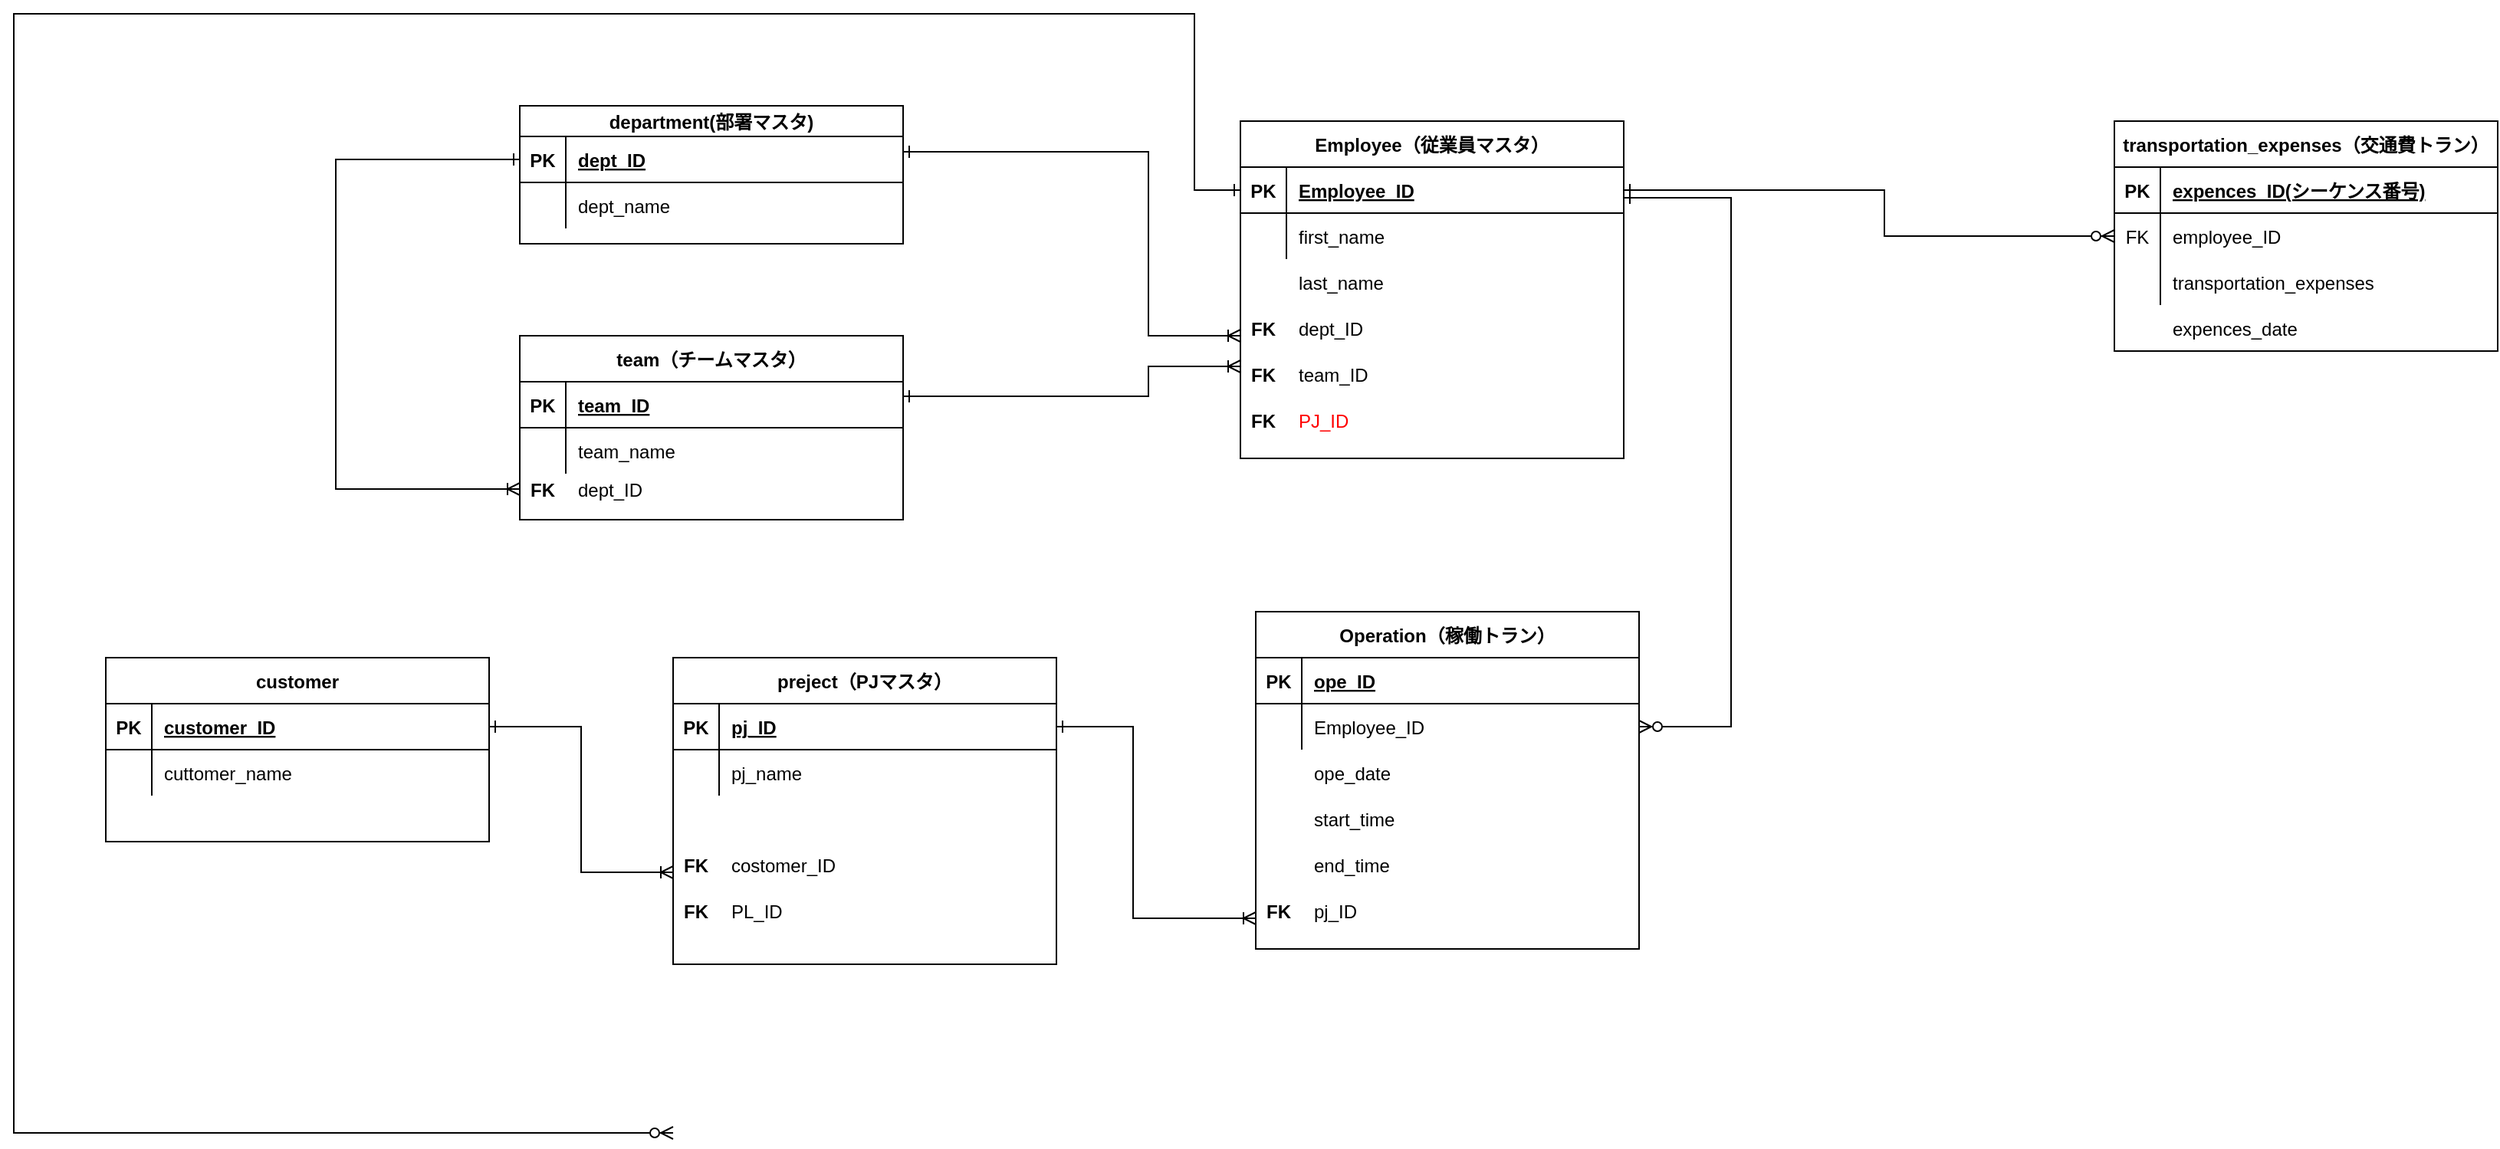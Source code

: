 <?xml version="1.0" encoding="UTF-8"?>
<mxfile version="14.5.4" type="google"><diagram id="R2lEEEUBdFMjLlhIrx00" name="Page-1"><mxGraphModel dx="1967" dy="563" grid="1" gridSize="10" guides="0" tooltips="1" connect="1" arrows="1" fold="1" page="1" pageScale="1" pageWidth="850" pageHeight="1100" math="0" shadow="0" extFonts="Permanent Marker^https://fonts.googleapis.com/css?family=Permanent+Marker"><root><mxCell id="0"/><mxCell id="1" parent="0"/><mxCell id="C-vyLk0tnHw3VtMMgP7b-2" value="transportation_expenses（交通費トラン）" style="shape=table;startSize=30;container=1;collapsible=1;childLayout=tableLayout;fixedRows=1;rowLines=0;fontStyle=1;align=center;resizeLast=1;" parent="1" vertex="1"><mxGeometry x="720" y="120" width="250" height="150" as="geometry"/></mxCell><mxCell id="C-vyLk0tnHw3VtMMgP7b-3" value="" style="shape=partialRectangle;collapsible=0;dropTarget=0;pointerEvents=0;fillColor=none;points=[[0,0.5],[1,0.5]];portConstraint=eastwest;top=0;left=0;right=0;bottom=1;" parent="C-vyLk0tnHw3VtMMgP7b-2" vertex="1"><mxGeometry y="30" width="250" height="30" as="geometry"/></mxCell><mxCell id="C-vyLk0tnHw3VtMMgP7b-4" value="PK" style="shape=partialRectangle;overflow=hidden;connectable=0;fillColor=none;top=0;left=0;bottom=0;right=0;fontStyle=1;" parent="C-vyLk0tnHw3VtMMgP7b-3" vertex="1"><mxGeometry width="30" height="30" as="geometry"/></mxCell><mxCell id="C-vyLk0tnHw3VtMMgP7b-5" value="expences_ID(シーケンス番号)" style="shape=partialRectangle;overflow=hidden;connectable=0;fillColor=none;top=0;left=0;bottom=0;right=0;align=left;spacingLeft=6;fontStyle=5;" parent="C-vyLk0tnHw3VtMMgP7b-3" vertex="1"><mxGeometry x="30" width="220" height="30" as="geometry"/></mxCell><mxCell id="C-vyLk0tnHw3VtMMgP7b-6" value="" style="shape=partialRectangle;collapsible=0;dropTarget=0;pointerEvents=0;fillColor=none;points=[[0,0.5],[1,0.5]];portConstraint=eastwest;top=0;left=0;right=0;bottom=0;" parent="C-vyLk0tnHw3VtMMgP7b-2" vertex="1"><mxGeometry y="60" width="250" height="30" as="geometry"/></mxCell><mxCell id="C-vyLk0tnHw3VtMMgP7b-7" value="FK" style="shape=partialRectangle;overflow=hidden;connectable=0;fillColor=none;top=0;left=0;bottom=0;right=0;" parent="C-vyLk0tnHw3VtMMgP7b-6" vertex="1"><mxGeometry width="30" height="30" as="geometry"/></mxCell><mxCell id="C-vyLk0tnHw3VtMMgP7b-8" value="employee_ID" style="shape=partialRectangle;overflow=hidden;connectable=0;fillColor=none;top=0;left=0;bottom=0;right=0;align=left;spacingLeft=6;" parent="C-vyLk0tnHw3VtMMgP7b-6" vertex="1"><mxGeometry x="30" width="220" height="30" as="geometry"/></mxCell><mxCell id="C-vyLk0tnHw3VtMMgP7b-9" value="" style="shape=partialRectangle;collapsible=0;dropTarget=0;pointerEvents=0;fillColor=none;points=[[0,0.5],[1,0.5]];portConstraint=eastwest;top=0;left=0;right=0;bottom=0;" parent="C-vyLk0tnHw3VtMMgP7b-2" vertex="1"><mxGeometry y="90" width="250" height="30" as="geometry"/></mxCell><mxCell id="C-vyLk0tnHw3VtMMgP7b-10" value="" style="shape=partialRectangle;overflow=hidden;connectable=0;fillColor=none;top=0;left=0;bottom=0;right=0;" parent="C-vyLk0tnHw3VtMMgP7b-9" vertex="1"><mxGeometry width="30" height="30" as="geometry"/></mxCell><mxCell id="C-vyLk0tnHw3VtMMgP7b-11" value="transportation_expenses" style="shape=partialRectangle;overflow=hidden;connectable=0;fillColor=none;top=0;left=0;bottom=0;right=0;align=left;spacingLeft=6;" parent="C-vyLk0tnHw3VtMMgP7b-9" vertex="1"><mxGeometry x="30" width="220" height="30" as="geometry"/></mxCell><mxCell id="C-vyLk0tnHw3VtMMgP7b-23" value="Employee（従業員マスタ）" style="shape=table;startSize=30;container=1;collapsible=1;childLayout=tableLayout;fixedRows=1;rowLines=0;fontStyle=1;align=center;resizeLast=1;" parent="1" vertex="1"><mxGeometry x="150" y="120" width="250" height="220" as="geometry"/></mxCell><mxCell id="C-vyLk0tnHw3VtMMgP7b-24" value="" style="shape=partialRectangle;collapsible=0;dropTarget=0;pointerEvents=0;fillColor=none;points=[[0,0.5],[1,0.5]];portConstraint=eastwest;top=0;left=0;right=0;bottom=1;" parent="C-vyLk0tnHw3VtMMgP7b-23" vertex="1"><mxGeometry y="30" width="250" height="30" as="geometry"/></mxCell><mxCell id="C-vyLk0tnHw3VtMMgP7b-25" value="PK" style="shape=partialRectangle;overflow=hidden;connectable=0;fillColor=none;top=0;left=0;bottom=0;right=0;fontStyle=1;" parent="C-vyLk0tnHw3VtMMgP7b-24" vertex="1"><mxGeometry width="30" height="30" as="geometry"/></mxCell><mxCell id="C-vyLk0tnHw3VtMMgP7b-26" value="Employee_ID" style="shape=partialRectangle;overflow=hidden;connectable=0;fillColor=none;top=0;left=0;bottom=0;right=0;align=left;spacingLeft=6;fontStyle=5;" parent="C-vyLk0tnHw3VtMMgP7b-24" vertex="1"><mxGeometry x="30" width="220" height="30" as="geometry"/></mxCell><mxCell id="C-vyLk0tnHw3VtMMgP7b-27" value="" style="shape=partialRectangle;collapsible=0;dropTarget=0;pointerEvents=0;fillColor=none;points=[[0,0.5],[1,0.5]];portConstraint=eastwest;top=0;left=0;right=0;bottom=0;" parent="C-vyLk0tnHw3VtMMgP7b-23" vertex="1"><mxGeometry y="60" width="250" height="30" as="geometry"/></mxCell><mxCell id="C-vyLk0tnHw3VtMMgP7b-28" value="" style="shape=partialRectangle;overflow=hidden;connectable=0;fillColor=none;top=0;left=0;bottom=0;right=0;" parent="C-vyLk0tnHw3VtMMgP7b-27" vertex="1"><mxGeometry width="30" height="30" as="geometry"/></mxCell><mxCell id="C-vyLk0tnHw3VtMMgP7b-29" value="first_name" style="shape=partialRectangle;overflow=hidden;connectable=0;fillColor=none;top=0;left=0;bottom=0;right=0;align=left;spacingLeft=6;" parent="C-vyLk0tnHw3VtMMgP7b-27" vertex="1"><mxGeometry x="30" width="220" height="30" as="geometry"/></mxCell><mxCell id="QopK-uQDidUm8Lab0_3S-1" value="last_name" style="shape=partialRectangle;overflow=hidden;connectable=0;fillColor=none;top=0;left=0;bottom=0;right=0;align=left;spacingLeft=6;" vertex="1" parent="1"><mxGeometry x="180" y="210" width="220" height="30" as="geometry"/></mxCell><mxCell id="QopK-uQDidUm8Lab0_3S-2" value="dept_ID" style="shape=partialRectangle;overflow=hidden;connectable=0;fillColor=none;top=0;left=0;bottom=0;right=0;align=left;spacingLeft=6;" vertex="1" parent="1"><mxGeometry x="180" y="240" width="220" height="30" as="geometry"/></mxCell><mxCell id="QopK-uQDidUm8Lab0_3S-3" value="team_ID" style="shape=partialRectangle;overflow=hidden;connectable=0;fillColor=none;top=0;left=0;bottom=0;right=0;align=left;spacingLeft=6;" vertex="1" parent="1"><mxGeometry x="180" y="270" width="220" height="30" as="geometry"/></mxCell><mxCell id="QopK-uQDidUm8Lab0_3S-5" value="department(部署マスタ)" style="shape=table;startSize=20;container=1;collapsible=1;childLayout=tableLayout;fixedRows=1;rowLines=0;fontStyle=1;align=center;resizeLast=1;" vertex="1" parent="1"><mxGeometry x="-320" y="110" width="250" height="90" as="geometry"/></mxCell><mxCell id="QopK-uQDidUm8Lab0_3S-6" value="" style="shape=partialRectangle;collapsible=0;dropTarget=0;pointerEvents=0;fillColor=none;points=[[0,0.5],[1,0.5]];portConstraint=eastwest;top=0;left=0;right=0;bottom=1;" vertex="1" parent="QopK-uQDidUm8Lab0_3S-5"><mxGeometry y="20" width="250" height="30" as="geometry"/></mxCell><mxCell id="QopK-uQDidUm8Lab0_3S-7" value="PK" style="shape=partialRectangle;overflow=hidden;connectable=0;fillColor=none;top=0;left=0;bottom=0;right=0;fontStyle=1;" vertex="1" parent="QopK-uQDidUm8Lab0_3S-6"><mxGeometry width="30" height="30" as="geometry"/></mxCell><mxCell id="QopK-uQDidUm8Lab0_3S-8" value="dept_ID" style="shape=partialRectangle;overflow=hidden;connectable=0;fillColor=none;top=0;left=0;bottom=0;right=0;align=left;spacingLeft=6;fontStyle=5;" vertex="1" parent="QopK-uQDidUm8Lab0_3S-6"><mxGeometry x="30" width="220" height="30" as="geometry"/></mxCell><mxCell id="QopK-uQDidUm8Lab0_3S-9" value="" style="shape=partialRectangle;collapsible=0;dropTarget=0;pointerEvents=0;fillColor=none;points=[[0,0.5],[1,0.5]];portConstraint=eastwest;top=0;left=0;right=0;bottom=0;" vertex="1" parent="QopK-uQDidUm8Lab0_3S-5"><mxGeometry y="50" width="250" height="30" as="geometry"/></mxCell><mxCell id="QopK-uQDidUm8Lab0_3S-10" value="" style="shape=partialRectangle;overflow=hidden;connectable=0;fillColor=none;top=0;left=0;bottom=0;right=0;" vertex="1" parent="QopK-uQDidUm8Lab0_3S-9"><mxGeometry width="30" height="30" as="geometry"/></mxCell><mxCell id="QopK-uQDidUm8Lab0_3S-11" value="dept_name" style="shape=partialRectangle;overflow=hidden;connectable=0;fillColor=none;top=0;left=0;bottom=0;right=0;align=left;spacingLeft=6;" vertex="1" parent="QopK-uQDidUm8Lab0_3S-9"><mxGeometry x="30" width="220" height="30" as="geometry"/></mxCell><mxCell id="QopK-uQDidUm8Lab0_3S-29" value="FK" style="shape=partialRectangle;overflow=hidden;connectable=0;fillColor=none;top=0;left=0;bottom=0;right=0;fontStyle=1;" vertex="1" parent="1"><mxGeometry x="150" y="240" width="30" height="30" as="geometry"/></mxCell><mxCell id="QopK-uQDidUm8Lab0_3S-30" value="FK" style="shape=partialRectangle;overflow=hidden;connectable=0;fillColor=none;top=0;left=0;bottom=0;right=0;fontStyle=1;" vertex="1" parent="1"><mxGeometry x="150" y="270" width="30" height="30" as="geometry"/></mxCell><mxCell id="QopK-uQDidUm8Lab0_3S-31" value="preject（PJマスタ）" style="shape=table;startSize=30;container=1;collapsible=1;childLayout=tableLayout;fixedRows=1;rowLines=0;fontStyle=1;align=center;resizeLast=1;" vertex="1" parent="1"><mxGeometry x="-220" y="470" width="250" height="200" as="geometry"/></mxCell><mxCell id="QopK-uQDidUm8Lab0_3S-32" value="" style="shape=partialRectangle;collapsible=0;dropTarget=0;pointerEvents=0;fillColor=none;points=[[0,0.5],[1,0.5]];portConstraint=eastwest;top=0;left=0;right=0;bottom=1;" vertex="1" parent="QopK-uQDidUm8Lab0_3S-31"><mxGeometry y="30" width="250" height="30" as="geometry"/></mxCell><mxCell id="QopK-uQDidUm8Lab0_3S-33" value="PK" style="shape=partialRectangle;overflow=hidden;connectable=0;fillColor=none;top=0;left=0;bottom=0;right=0;fontStyle=1;" vertex="1" parent="QopK-uQDidUm8Lab0_3S-32"><mxGeometry width="30" height="30" as="geometry"/></mxCell><mxCell id="QopK-uQDidUm8Lab0_3S-34" value="pj_ID" style="shape=partialRectangle;overflow=hidden;connectable=0;fillColor=none;top=0;left=0;bottom=0;right=0;align=left;spacingLeft=6;fontStyle=5;" vertex="1" parent="QopK-uQDidUm8Lab0_3S-32"><mxGeometry x="30" width="220" height="30" as="geometry"/></mxCell><mxCell id="QopK-uQDidUm8Lab0_3S-35" value="" style="shape=partialRectangle;collapsible=0;dropTarget=0;pointerEvents=0;fillColor=none;points=[[0,0.5],[1,0.5]];portConstraint=eastwest;top=0;left=0;right=0;bottom=0;" vertex="1" parent="QopK-uQDidUm8Lab0_3S-31"><mxGeometry y="60" width="250" height="30" as="geometry"/></mxCell><mxCell id="QopK-uQDidUm8Lab0_3S-36" value="" style="shape=partialRectangle;overflow=hidden;connectable=0;fillColor=none;top=0;left=0;bottom=0;right=0;" vertex="1" parent="QopK-uQDidUm8Lab0_3S-35"><mxGeometry width="30" height="30" as="geometry"/></mxCell><mxCell id="QopK-uQDidUm8Lab0_3S-37" value="pj_name" style="shape=partialRectangle;overflow=hidden;connectable=0;fillColor=none;top=0;left=0;bottom=0;right=0;align=left;spacingLeft=6;" vertex="1" parent="QopK-uQDidUm8Lab0_3S-35"><mxGeometry x="30" width="220" height="30" as="geometry"/></mxCell><mxCell id="QopK-uQDidUm8Lab0_3S-38" value="costomer_ID" style="shape=partialRectangle;overflow=hidden;connectable=0;fillColor=none;top=0;left=0;bottom=0;right=0;align=left;spacingLeft=6;" vertex="1" parent="1"><mxGeometry x="-190" y="590" width="220" height="30" as="geometry"/></mxCell><mxCell id="QopK-uQDidUm8Lab0_3S-40" value="customer" style="shape=table;startSize=30;container=1;collapsible=1;childLayout=tableLayout;fixedRows=1;rowLines=0;fontStyle=1;align=center;resizeLast=1;" vertex="1" parent="1"><mxGeometry x="-590" y="470" width="250" height="120" as="geometry"/></mxCell><mxCell id="QopK-uQDidUm8Lab0_3S-41" value="" style="shape=partialRectangle;collapsible=0;dropTarget=0;pointerEvents=0;fillColor=none;points=[[0,0.5],[1,0.5]];portConstraint=eastwest;top=0;left=0;right=0;bottom=1;" vertex="1" parent="QopK-uQDidUm8Lab0_3S-40"><mxGeometry y="30" width="250" height="30" as="geometry"/></mxCell><mxCell id="QopK-uQDidUm8Lab0_3S-42" value="PK" style="shape=partialRectangle;overflow=hidden;connectable=0;fillColor=none;top=0;left=0;bottom=0;right=0;fontStyle=1;" vertex="1" parent="QopK-uQDidUm8Lab0_3S-41"><mxGeometry width="30" height="30" as="geometry"/></mxCell><mxCell id="QopK-uQDidUm8Lab0_3S-43" value="customer_ID" style="shape=partialRectangle;overflow=hidden;connectable=0;fillColor=none;top=0;left=0;bottom=0;right=0;align=left;spacingLeft=6;fontStyle=5;" vertex="1" parent="QopK-uQDidUm8Lab0_3S-41"><mxGeometry x="30" width="220" height="30" as="geometry"/></mxCell><mxCell id="QopK-uQDidUm8Lab0_3S-44" value="" style="shape=partialRectangle;collapsible=0;dropTarget=0;pointerEvents=0;fillColor=none;points=[[0,0.5],[1,0.5]];portConstraint=eastwest;top=0;left=0;right=0;bottom=0;" vertex="1" parent="QopK-uQDidUm8Lab0_3S-40"><mxGeometry y="60" width="250" height="30" as="geometry"/></mxCell><mxCell id="QopK-uQDidUm8Lab0_3S-45" value="" style="shape=partialRectangle;overflow=hidden;connectable=0;fillColor=none;top=0;left=0;bottom=0;right=0;" vertex="1" parent="QopK-uQDidUm8Lab0_3S-44"><mxGeometry width="30" height="30" as="geometry"/></mxCell><mxCell id="QopK-uQDidUm8Lab0_3S-46" value="cuttomer_name" style="shape=partialRectangle;overflow=hidden;connectable=0;fillColor=none;top=0;left=0;bottom=0;right=0;align=left;spacingLeft=6;" vertex="1" parent="QopK-uQDidUm8Lab0_3S-44"><mxGeometry x="30" width="220" height="30" as="geometry"/></mxCell><mxCell id="QopK-uQDidUm8Lab0_3S-60" value="PJ_ID" style="shape=partialRectangle;overflow=hidden;connectable=0;fillColor=none;top=0;left=0;bottom=0;right=0;align=left;spacingLeft=6;fontColor=#FF0000;" vertex="1" parent="1"><mxGeometry x="180" y="300" width="220" height="30" as="geometry"/></mxCell><mxCell id="QopK-uQDidUm8Lab0_3S-61" value="FK" style="shape=partialRectangle;overflow=hidden;connectable=0;fillColor=none;top=0;left=0;bottom=0;right=0;fontStyle=1;" vertex="1" parent="1"><mxGeometry x="150" y="300" width="30" height="30" as="geometry"/></mxCell><mxCell id="QopK-uQDidUm8Lab0_3S-62" value="" style="edgeStyle=orthogonalEdgeStyle;endArrow=ERoneToMany;startArrow=ERone;endFill=0;startFill=0;rounded=0;jumpStyle=arc;" edge="1" parent="1"><mxGeometry width="100" height="100" relative="1" as="geometry"><mxPoint x="-70" y="140" as="sourcePoint"/><mxPoint x="150" y="260" as="targetPoint"/><Array as="points"><mxPoint x="-70" y="140"/><mxPoint x="90" y="140"/><mxPoint x="90" y="260"/></Array></mxGeometry></mxCell><mxCell id="QopK-uQDidUm8Lab0_3S-65" value="" style="group" vertex="1" connectable="0" parent="1"><mxGeometry x="-320" y="260" width="250" height="120" as="geometry"/></mxCell><mxCell id="QopK-uQDidUm8Lab0_3S-15" value="team（チームマスタ）" style="shape=table;startSize=30;container=1;collapsible=1;childLayout=tableLayout;fixedRows=1;rowLines=0;fontStyle=1;align=center;resizeLast=1;" vertex="1" parent="QopK-uQDidUm8Lab0_3S-65"><mxGeometry width="250" height="120" as="geometry"/></mxCell><mxCell id="QopK-uQDidUm8Lab0_3S-16" value="" style="shape=partialRectangle;collapsible=0;dropTarget=0;pointerEvents=0;fillColor=none;points=[[0,0.5],[1,0.5]];portConstraint=eastwest;top=0;left=0;right=0;bottom=1;" vertex="1" parent="QopK-uQDidUm8Lab0_3S-15"><mxGeometry y="30" width="250" height="30" as="geometry"/></mxCell><mxCell id="QopK-uQDidUm8Lab0_3S-17" value="PK" style="shape=partialRectangle;overflow=hidden;connectable=0;fillColor=none;top=0;left=0;bottom=0;right=0;fontStyle=1;" vertex="1" parent="QopK-uQDidUm8Lab0_3S-16"><mxGeometry width="30" height="30" as="geometry"/></mxCell><mxCell id="QopK-uQDidUm8Lab0_3S-18" value="team_ID" style="shape=partialRectangle;overflow=hidden;connectable=0;fillColor=none;top=0;left=0;bottom=0;right=0;align=left;spacingLeft=6;fontStyle=5;" vertex="1" parent="QopK-uQDidUm8Lab0_3S-16"><mxGeometry x="30" width="220" height="30" as="geometry"/></mxCell><mxCell id="QopK-uQDidUm8Lab0_3S-19" value="" style="shape=partialRectangle;collapsible=0;dropTarget=0;pointerEvents=0;fillColor=none;points=[[0,0.5],[1,0.5]];portConstraint=eastwest;top=0;left=0;right=0;bottom=0;" vertex="1" parent="QopK-uQDidUm8Lab0_3S-15"><mxGeometry y="60" width="250" height="30" as="geometry"/></mxCell><mxCell id="QopK-uQDidUm8Lab0_3S-20" value="" style="shape=partialRectangle;overflow=hidden;connectable=0;fillColor=none;top=0;left=0;bottom=0;right=0;" vertex="1" parent="QopK-uQDidUm8Lab0_3S-19"><mxGeometry width="30" height="30" as="geometry"/></mxCell><mxCell id="QopK-uQDidUm8Lab0_3S-21" value="team_name" style="shape=partialRectangle;overflow=hidden;connectable=0;fillColor=none;top=0;left=0;bottom=0;right=0;align=left;spacingLeft=6;" vertex="1" parent="QopK-uQDidUm8Lab0_3S-19"><mxGeometry x="30" width="220" height="30" as="geometry"/></mxCell><mxCell id="QopK-uQDidUm8Lab0_3S-25" value="dept_ID" style="shape=partialRectangle;overflow=hidden;connectable=0;fillColor=none;top=0;left=0;bottom=0;right=0;align=left;spacingLeft=6;" vertex="1" parent="QopK-uQDidUm8Lab0_3S-65"><mxGeometry x="30" y="85" width="220" height="30" as="geometry"/></mxCell><mxCell id="QopK-uQDidUm8Lab0_3S-64" value="FK" style="shape=partialRectangle;overflow=hidden;connectable=0;fillColor=none;top=0;left=0;bottom=0;right=0;fontStyle=1;" vertex="1" parent="QopK-uQDidUm8Lab0_3S-65"><mxGeometry y="85" width="30" height="30" as="geometry"/></mxCell><mxCell id="QopK-uQDidUm8Lab0_3S-66" value="" style="edgeStyle=orthogonalEdgeStyle;endArrow=ERoneToMany;startArrow=ERone;endFill=0;startFill=0;exitX=0;exitY=0.5;exitDx=0;exitDy=0;rounded=0;jumpStyle=arc;" edge="1" parent="1" source="QopK-uQDidUm8Lab0_3S-6"><mxGeometry width="100" height="100" relative="1" as="geometry"><mxPoint x="-500" y="172.49" as="sourcePoint"/><mxPoint x="-320" y="360" as="targetPoint"/><Array as="points"><mxPoint x="-440" y="145"/><mxPoint x="-440" y="360"/></Array></mxGeometry></mxCell><mxCell id="QopK-uQDidUm8Lab0_3S-67" value="" style="edgeStyle=orthogonalEdgeStyle;endArrow=ERoneToMany;startArrow=ERone;endFill=0;startFill=0;exitX=1;exitY=0.315;exitDx=0;exitDy=0;rounded=0;jumpStyle=arc;exitPerimeter=0;" edge="1" parent="1" source="QopK-uQDidUm8Lab0_3S-16"><mxGeometry width="100" height="100" relative="1" as="geometry"><mxPoint x="50" y="320" as="sourcePoint"/><mxPoint x="150" y="280" as="targetPoint"/><Array as="points"><mxPoint x="90" y="299"/><mxPoint x="90" y="280"/></Array></mxGeometry></mxCell><mxCell id="QopK-uQDidUm8Lab0_3S-68" value="" style="edgeStyle=orthogonalEdgeStyle;endArrow=ERoneToMany;startArrow=ERone;endFill=0;startFill=0;exitX=1;exitY=0.5;exitDx=0;exitDy=0;rounded=0;jumpStyle=arc;" edge="1" parent="1" source="QopK-uQDidUm8Lab0_3S-41"><mxGeometry width="100" height="100" relative="1" as="geometry"><mxPoint x="-150" y="330" as="sourcePoint"/><mxPoint x="-220" y="610" as="targetPoint"/><Array as="points"><mxPoint x="-280" y="515"/><mxPoint x="-280" y="610"/></Array></mxGeometry></mxCell><mxCell id="QopK-uQDidUm8Lab0_3S-70" value="" style="edgeStyle=orthogonalEdgeStyle;endArrow=ERoneToMany;startArrow=ERone;endFill=0;startFill=0;exitX=1;exitY=0.5;exitDx=0;exitDy=0;rounded=0;jumpStyle=arc;" edge="1" parent="1" source="QopK-uQDidUm8Lab0_3S-32"><mxGeometry width="100" height="100" relative="1" as="geometry"><mxPoint x="20" y="650" as="sourcePoint"/><mxPoint x="160" y="640" as="targetPoint"/><Array as="points"><mxPoint x="80" y="515"/><mxPoint x="80" y="640"/></Array></mxGeometry></mxCell><mxCell id="QopK-uQDidUm8Lab0_3S-79" value="" style="group" vertex="1" connectable="0" parent="1"><mxGeometry x="160" y="440" width="250" height="220" as="geometry"/></mxCell><mxCell id="QopK-uQDidUm8Lab0_3S-80" value="Operation（稼働トラン）" style="shape=table;startSize=30;container=1;collapsible=1;childLayout=tableLayout;fixedRows=1;rowLines=0;fontStyle=1;align=center;resizeLast=1;" vertex="1" parent="QopK-uQDidUm8Lab0_3S-79"><mxGeometry width="250" height="220" as="geometry"/></mxCell><mxCell id="QopK-uQDidUm8Lab0_3S-81" value="" style="shape=partialRectangle;collapsible=0;dropTarget=0;pointerEvents=0;fillColor=none;points=[[0,0.5],[1,0.5]];portConstraint=eastwest;top=0;left=0;right=0;bottom=1;" vertex="1" parent="QopK-uQDidUm8Lab0_3S-80"><mxGeometry y="30" width="250" height="30" as="geometry"/></mxCell><mxCell id="QopK-uQDidUm8Lab0_3S-82" value="PK" style="shape=partialRectangle;overflow=hidden;connectable=0;fillColor=none;top=0;left=0;bottom=0;right=0;fontStyle=1;" vertex="1" parent="QopK-uQDidUm8Lab0_3S-81"><mxGeometry width="30" height="30" as="geometry"/></mxCell><mxCell id="QopK-uQDidUm8Lab0_3S-83" value="ope_ID" style="shape=partialRectangle;overflow=hidden;connectable=0;fillColor=none;top=0;left=0;bottom=0;right=0;align=left;spacingLeft=6;fontStyle=5;" vertex="1" parent="QopK-uQDidUm8Lab0_3S-81"><mxGeometry x="30" width="220" height="30" as="geometry"/></mxCell><mxCell id="QopK-uQDidUm8Lab0_3S-84" value="" style="shape=partialRectangle;collapsible=0;dropTarget=0;pointerEvents=0;fillColor=none;points=[[0,0.5],[1,0.5]];portConstraint=eastwest;top=0;left=0;right=0;bottom=0;" vertex="1" parent="QopK-uQDidUm8Lab0_3S-80"><mxGeometry y="60" width="250" height="30" as="geometry"/></mxCell><mxCell id="QopK-uQDidUm8Lab0_3S-85" value="" style="shape=partialRectangle;overflow=hidden;connectable=0;fillColor=none;top=0;left=0;bottom=0;right=0;" vertex="1" parent="QopK-uQDidUm8Lab0_3S-84"><mxGeometry width="30" height="30" as="geometry"/></mxCell><mxCell id="QopK-uQDidUm8Lab0_3S-86" value="Employee_ID" style="shape=partialRectangle;overflow=hidden;connectable=0;fillColor=none;top=0;left=0;bottom=0;right=0;align=left;spacingLeft=6;" vertex="1" parent="QopK-uQDidUm8Lab0_3S-84"><mxGeometry x="30" width="220" height="30" as="geometry"/></mxCell><mxCell id="QopK-uQDidUm8Lab0_3S-88" value="pj_ID" style="shape=partialRectangle;overflow=hidden;connectable=0;fillColor=none;top=0;left=0;bottom=0;right=0;align=left;spacingLeft=6;" vertex="1" parent="QopK-uQDidUm8Lab0_3S-79"><mxGeometry x="30" y="180" width="220" height="30" as="geometry"/></mxCell><mxCell id="QopK-uQDidUm8Lab0_3S-89" value="FK" style="shape=partialRectangle;overflow=hidden;connectable=0;fillColor=none;top=0;left=0;bottom=0;right=0;fontStyle=1;" vertex="1" parent="QopK-uQDidUm8Lab0_3S-79"><mxGeometry y="180" width="30" height="30" as="geometry"/></mxCell><mxCell id="QopK-uQDidUm8Lab0_3S-87" value="start_time" style="shape=partialRectangle;overflow=hidden;connectable=0;fillColor=none;top=0;left=0;bottom=0;right=0;align=left;spacingLeft=6;" vertex="1" parent="QopK-uQDidUm8Lab0_3S-79"><mxGeometry x="30" y="120" width="220" height="30" as="geometry"/></mxCell><mxCell id="QopK-uQDidUm8Lab0_3S-90" value="end_time" style="shape=partialRectangle;overflow=hidden;connectable=0;fillColor=none;top=0;left=0;bottom=0;right=0;align=left;spacingLeft=6;" vertex="1" parent="QopK-uQDidUm8Lab0_3S-79"><mxGeometry x="30" y="150" width="220" height="30" as="geometry"/></mxCell><mxCell id="QopK-uQDidUm8Lab0_3S-116" value="ope_date" style="shape=partialRectangle;overflow=hidden;connectable=0;fillColor=none;top=0;left=0;bottom=0;right=0;align=left;spacingLeft=6;" vertex="1" parent="QopK-uQDidUm8Lab0_3S-79"><mxGeometry x="30" y="90" width="220" height="30" as="geometry"/></mxCell><mxCell id="QopK-uQDidUm8Lab0_3S-100" value="PL_ID" style="shape=partialRectangle;overflow=hidden;connectable=0;fillColor=none;top=0;left=0;bottom=0;right=0;align=left;spacingLeft=6;" vertex="1" parent="1"><mxGeometry x="-190" y="620" width="220" height="30" as="geometry"/></mxCell><mxCell id="QopK-uQDidUm8Lab0_3S-101" value="" style="edgeStyle=orthogonalEdgeStyle;endArrow=ERzeroToMany;startArrow=ERone;endFill=1;startFill=0;rounded=0;jumpStyle=arc;exitX=0;exitY=0.5;exitDx=0;exitDy=0;" edge="1" parent="1" source="C-vyLk0tnHw3VtMMgP7b-24"><mxGeometry width="100" height="100" relative="1" as="geometry"><mxPoint x="-590" y="300" as="sourcePoint"/><mxPoint x="-220" y="780" as="targetPoint"/><Array as="points"><mxPoint x="120" y="165"/><mxPoint x="120" y="50"/><mxPoint x="-650" y="50"/><mxPoint x="-650" y="780"/></Array></mxGeometry></mxCell><mxCell id="QopK-uQDidUm8Lab0_3S-103" value="FK" style="shape=partialRectangle;overflow=hidden;connectable=0;fillColor=none;top=0;left=0;bottom=0;right=0;fontStyle=1;" vertex="1" parent="1"><mxGeometry x="-220" y="590" width="30" height="30" as="geometry"/></mxCell><mxCell id="QopK-uQDidUm8Lab0_3S-104" value="FK" style="shape=partialRectangle;overflow=hidden;connectable=0;fillColor=none;top=0;left=0;bottom=0;right=0;fontStyle=1;" vertex="1" parent="1"><mxGeometry x="-230" y="600" width="50" height="70" as="geometry"/></mxCell><mxCell id="QopK-uQDidUm8Lab0_3S-109" value="" style="edgeStyle=orthogonalEdgeStyle;endArrow=ERzeroToMany;startArrow=ERone;endFill=1;startFill=0;rounded=0;jumpStyle=arc;entryX=1;entryY=0.5;entryDx=0;entryDy=0;" edge="1" parent="1" source="C-vyLk0tnHw3VtMMgP7b-24" target="QopK-uQDidUm8Lab0_3S-84"><mxGeometry width="100" height="100" relative="1" as="geometry"><mxPoint x="400" y="170" as="sourcePoint"/><mxPoint x="620" y="290" as="targetPoint"/><Array as="points"><mxPoint x="470" y="170"/><mxPoint x="470" y="515"/></Array></mxGeometry></mxCell><mxCell id="QopK-uQDidUm8Lab0_3S-112" value="expences_date" style="shape=partialRectangle;overflow=hidden;connectable=0;fillColor=none;top=0;left=0;bottom=0;right=0;align=left;spacingLeft=6;" vertex="1" parent="1"><mxGeometry x="750" y="240" width="220" height="30" as="geometry"/></mxCell><mxCell id="QopK-uQDidUm8Lab0_3S-113" value="" style="edgeStyle=orthogonalEdgeStyle;endArrow=ERzeroToMany;startArrow=ERone;endFill=1;startFill=0;rounded=0;jumpStyle=arc;exitX=1;exitY=0.5;exitDx=0;exitDy=0;entryX=0;entryY=0.5;entryDx=0;entryDy=0;" edge="1" parent="1" source="C-vyLk0tnHw3VtMMgP7b-24" target="C-vyLk0tnHw3VtMMgP7b-6"><mxGeometry width="100" height="100" relative="1" as="geometry"><mxPoint x="580" y="150" as="sourcePoint"/><mxPoint x="700" y="340" as="targetPoint"/><Array as="points"><mxPoint x="570" y="165"/><mxPoint x="570" y="195"/></Array></mxGeometry></mxCell></root></mxGraphModel></diagram></mxfile>